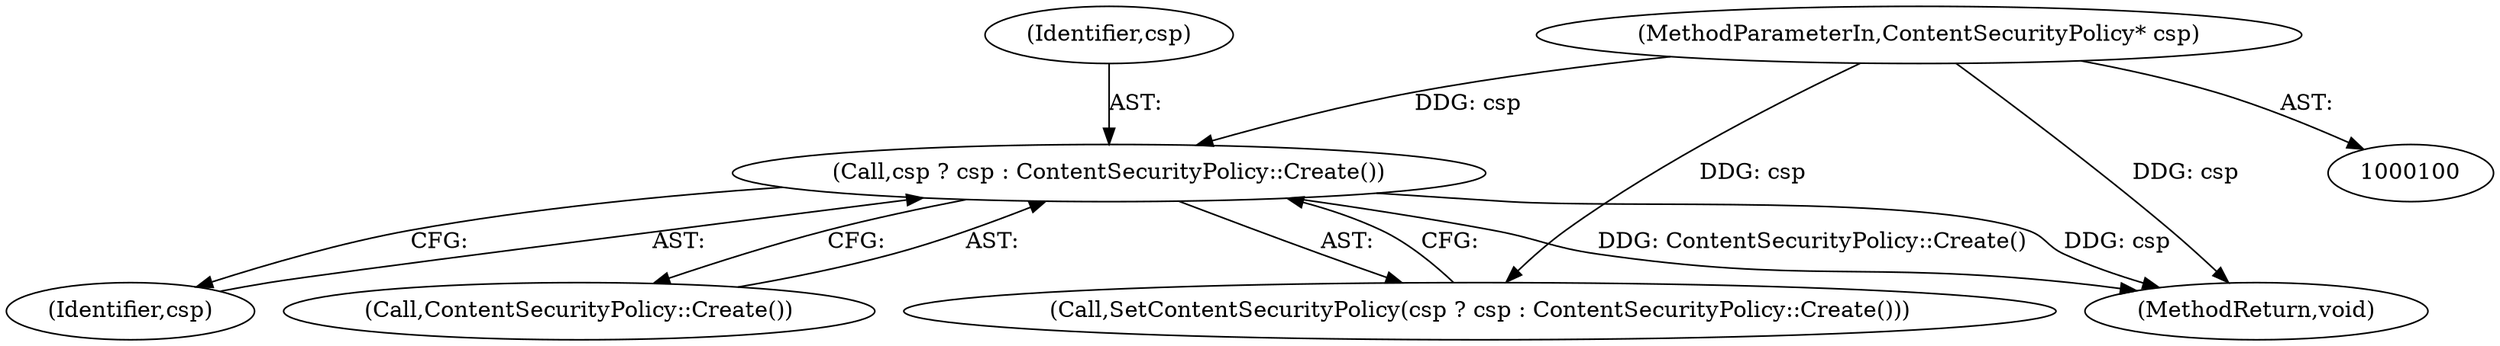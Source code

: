 digraph "0_Chrome_d683fb12566eaec180ee0e0506288f46cc7a43e7@pointer" {
"1000105" [label="(Call,csp ? csp : ContentSecurityPolicy::Create())"];
"1000101" [label="(MethodParameterIn,ContentSecurityPolicy* csp)"];
"1000106" [label="(Identifier,csp)"];
"1000107" [label="(Identifier,csp)"];
"1000105" [label="(Call,csp ? csp : ContentSecurityPolicy::Create())"];
"1000108" [label="(Call,ContentSecurityPolicy::Create())"];
"1000104" [label="(Call,SetContentSecurityPolicy(csp ? csp : ContentSecurityPolicy::Create()))"];
"1000162" [label="(MethodReturn,void)"];
"1000101" [label="(MethodParameterIn,ContentSecurityPolicy* csp)"];
"1000105" -> "1000104"  [label="AST: "];
"1000105" -> "1000107"  [label="CFG: "];
"1000105" -> "1000108"  [label="CFG: "];
"1000106" -> "1000105"  [label="AST: "];
"1000107" -> "1000105"  [label="AST: "];
"1000108" -> "1000105"  [label="AST: "];
"1000104" -> "1000105"  [label="CFG: "];
"1000105" -> "1000162"  [label="DDG: ContentSecurityPolicy::Create()"];
"1000105" -> "1000162"  [label="DDG: csp"];
"1000101" -> "1000105"  [label="DDG: csp"];
"1000101" -> "1000100"  [label="AST: "];
"1000101" -> "1000162"  [label="DDG: csp"];
"1000101" -> "1000104"  [label="DDG: csp"];
}

